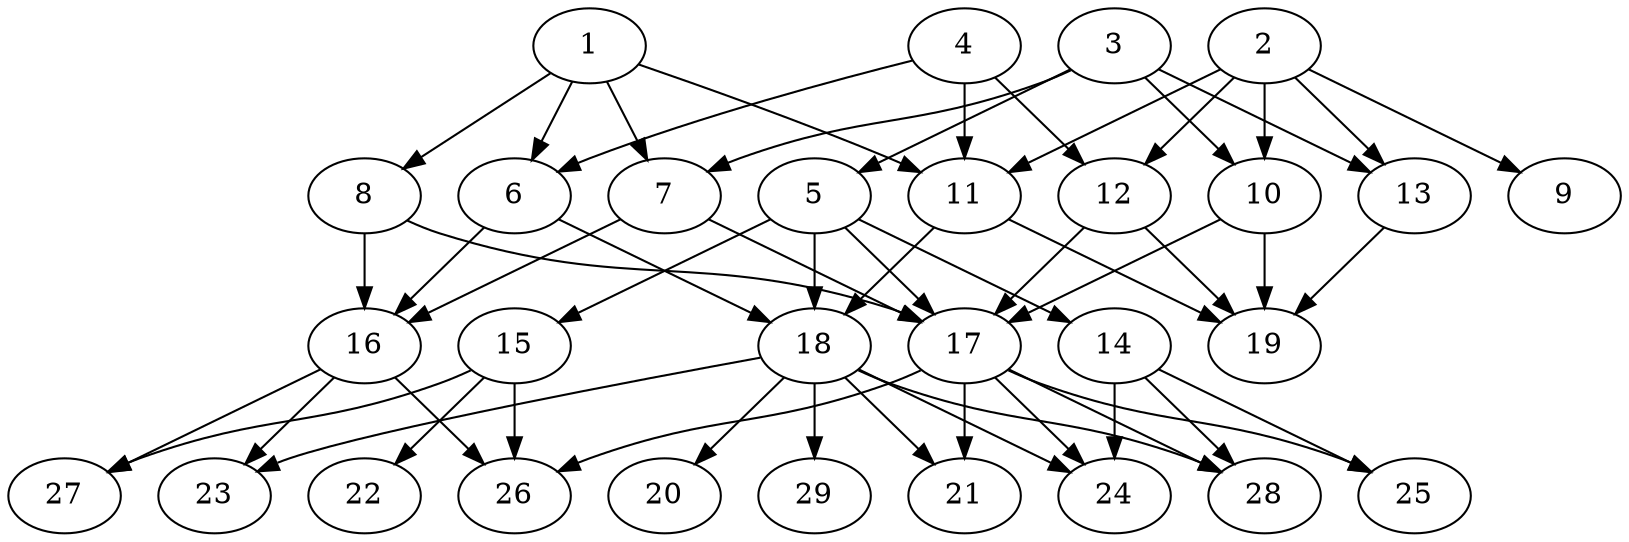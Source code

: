 // DAG (tier=2-normal, mode=data, n=29, ccr=0.428, fat=0.587, density=0.533, regular=0.500, jump=0.139, mindata=2097152, maxdata=16777216)
// DAG automatically generated by daggen at Sun Aug 24 16:33:33 2025
// /home/ermia/Project/Environments/daggen/bin/daggen --dot --ccr 0.428 --fat 0.587 --regular 0.500 --density 0.533 --jump 0.139 --mindata 2097152 --maxdata 16777216 -n 29 
digraph G {
  1 [size="26240166432002024", alpha="0.15", expect_size="13120083216001012"]
  1 -> 6 [size ="1749381124456448"]
  1 -> 7 [size ="1749381124456448"]
  1 -> 8 [size ="1749381124456448"]
  1 -> 11 [size ="1749381124456448"]
  2 [size="2279885398374498816", alpha="0.06", expect_size="1139942699187249408"]
  2 -> 9 [size ="831662107656192"]
  2 -> 10 [size ="831662107656192"]
  2 -> 11 [size ="831662107656192"]
  2 -> 12 [size ="831662107656192"]
  2 -> 13 [size ="831662107656192"]
  3 [size="35485695118438032", alpha="0.06", expect_size="17742847559219016"]
  3 -> 5 [size ="945035377901568"]
  3 -> 7 [size ="945035377901568"]
  3 -> 10 [size ="945035377901568"]
  3 -> 13 [size ="945035377901568"]
  4 [size="13407994544914432000", alpha="0.09", expect_size="6703997272457216000"]
  4 -> 6 [size ="45150843699200"]
  4 -> 11 [size ="45150843699200"]
  4 -> 12 [size ="45150843699200"]
  5 [size="41819634863054896", alpha="0.14", expect_size="20909817431527448"]
  5 -> 14 [size ="714494997168128"]
  5 -> 15 [size ="714494997168128"]
  5 -> 17 [size ="714494997168128"]
  5 -> 18 [size ="714494997168128"]
  6 [size="6686152619768127", alpha="0.19", expect_size="3343076309884063"]
  6 -> 16 [size ="279571576389632"]
  6 -> 18 [size ="279571576389632"]
  7 [size="32673718727975370752", alpha="0.04", expect_size="16336859363987685376"]
  7 -> 16 [size ="81762789097472"]
  7 -> 17 [size ="81762789097472"]
  8 [size="1079157487039803264", alpha="0.08", expect_size="539578743519901632"]
  8 -> 16 [size ="743426928672768"]
  8 -> 17 [size ="743426928672768"]
  9 [size="41045399260722496", alpha="0.02", expect_size="20522699630361248"]
  10 [size="1637983394392700672", alpha="0.05", expect_size="818991697196350336"]
  10 -> 17 [size ="1154212901683200"]
  10 -> 19 [size ="1154212901683200"]
  11 [size="76317611488436688", alpha="0.19", expect_size="38158805744218344"]
  11 -> 18 [size ="1960610157821952"]
  11 -> 19 [size ="1960610157821952"]
  12 [size="8355238006321399", alpha="0.17", expect_size="4177619003160699"]
  12 -> 17 [size ="405307347959808"]
  12 -> 19 [size ="405307347959808"]
  13 [size="1791604377646110", alpha="0.08", expect_size="895802188823055"]
  13 -> 19 [size ="126090248978432"]
  14 [size="31620094878791356", alpha="0.09", expect_size="15810047439395678"]
  14 -> 24 [size ="498782613536768"]
  14 -> 25 [size ="498782613536768"]
  14 -> 28 [size ="498782613536768"]
  15 [size="947953057534043648", alpha="0.02", expect_size="473976528767021824"]
  15 -> 22 [size ="908184466227200"]
  15 -> 26 [size ="908184466227200"]
  15 -> 27 [size ="908184466227200"]
  16 [size="1712233540183851532288", alpha="0.04", expect_size="856116770091925766144"]
  16 -> 23 [size ="1144981985165312"]
  16 -> 26 [size ="1144981985165312"]
  16 -> 27 [size ="1144981985165312"]
  17 [size="1851432669610333952", alpha="0.05", expect_size="925716334805166976"]
  17 -> 21 [size ="929959749091328"]
  17 -> 24 [size ="929959749091328"]
  17 -> 25 [size ="929959749091328"]
  17 -> 26 [size ="929959749091328"]
  17 -> 28 [size ="929959749091328"]
  18 [size="12181733302968778752", alpha="0.19", expect_size="6090866651484389376"]
  18 -> 20 [size ="42354157289472"]
  18 -> 21 [size ="42354157289472"]
  18 -> 23 [size ="42354157289472"]
  18 -> 24 [size ="42354157289472"]
  18 -> 28 [size ="42354157289472"]
  18 -> 29 [size ="42354157289472"]
  19 [size="190263423345501248", alpha="0.12", expect_size="95131711672750624"]
  20 [size="405297601895718715392", alpha="0.10", expect_size="202648800947859357696"]
  21 [size="28488142814740172", alpha="0.15", expect_size="14244071407370086"]
  22 [size="41602895290901272", alpha="0.11", expect_size="20801447645450636"]
  23 [size="37666421556557488", alpha="0.03", expect_size="18833210778278744"]
  24 [size="18144862863535944", alpha="0.06", expect_size="9072431431767972"]
  25 [size="58936333526871824", alpha="0.15", expect_size="29468166763435912"]
  26 [size="6408474979145302", alpha="0.12", expect_size="3204237489572651"]
  27 [size="196348247922047975424", alpha="0.12", expect_size="98174123961023987712"]
  28 [size="71334254369260416", alpha="0.04", expect_size="35667127184630208"]
  29 [size="62572667789543576", alpha="0.11", expect_size="31286333894771788"]
}